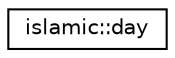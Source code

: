 digraph "Graphical Class Hierarchy"
{
 // LATEX_PDF_SIZE
  edge [fontname="Helvetica",fontsize="10",labelfontname="Helvetica",labelfontsize="10"];
  node [fontname="Helvetica",fontsize="10",shape=record];
  rankdir="LR";
  Node0 [label="islamic::day",height=0.2,width=0.4,color="black", fillcolor="white", style="filled",URL="$classislamic_1_1day.html",tooltip=" "];
}
